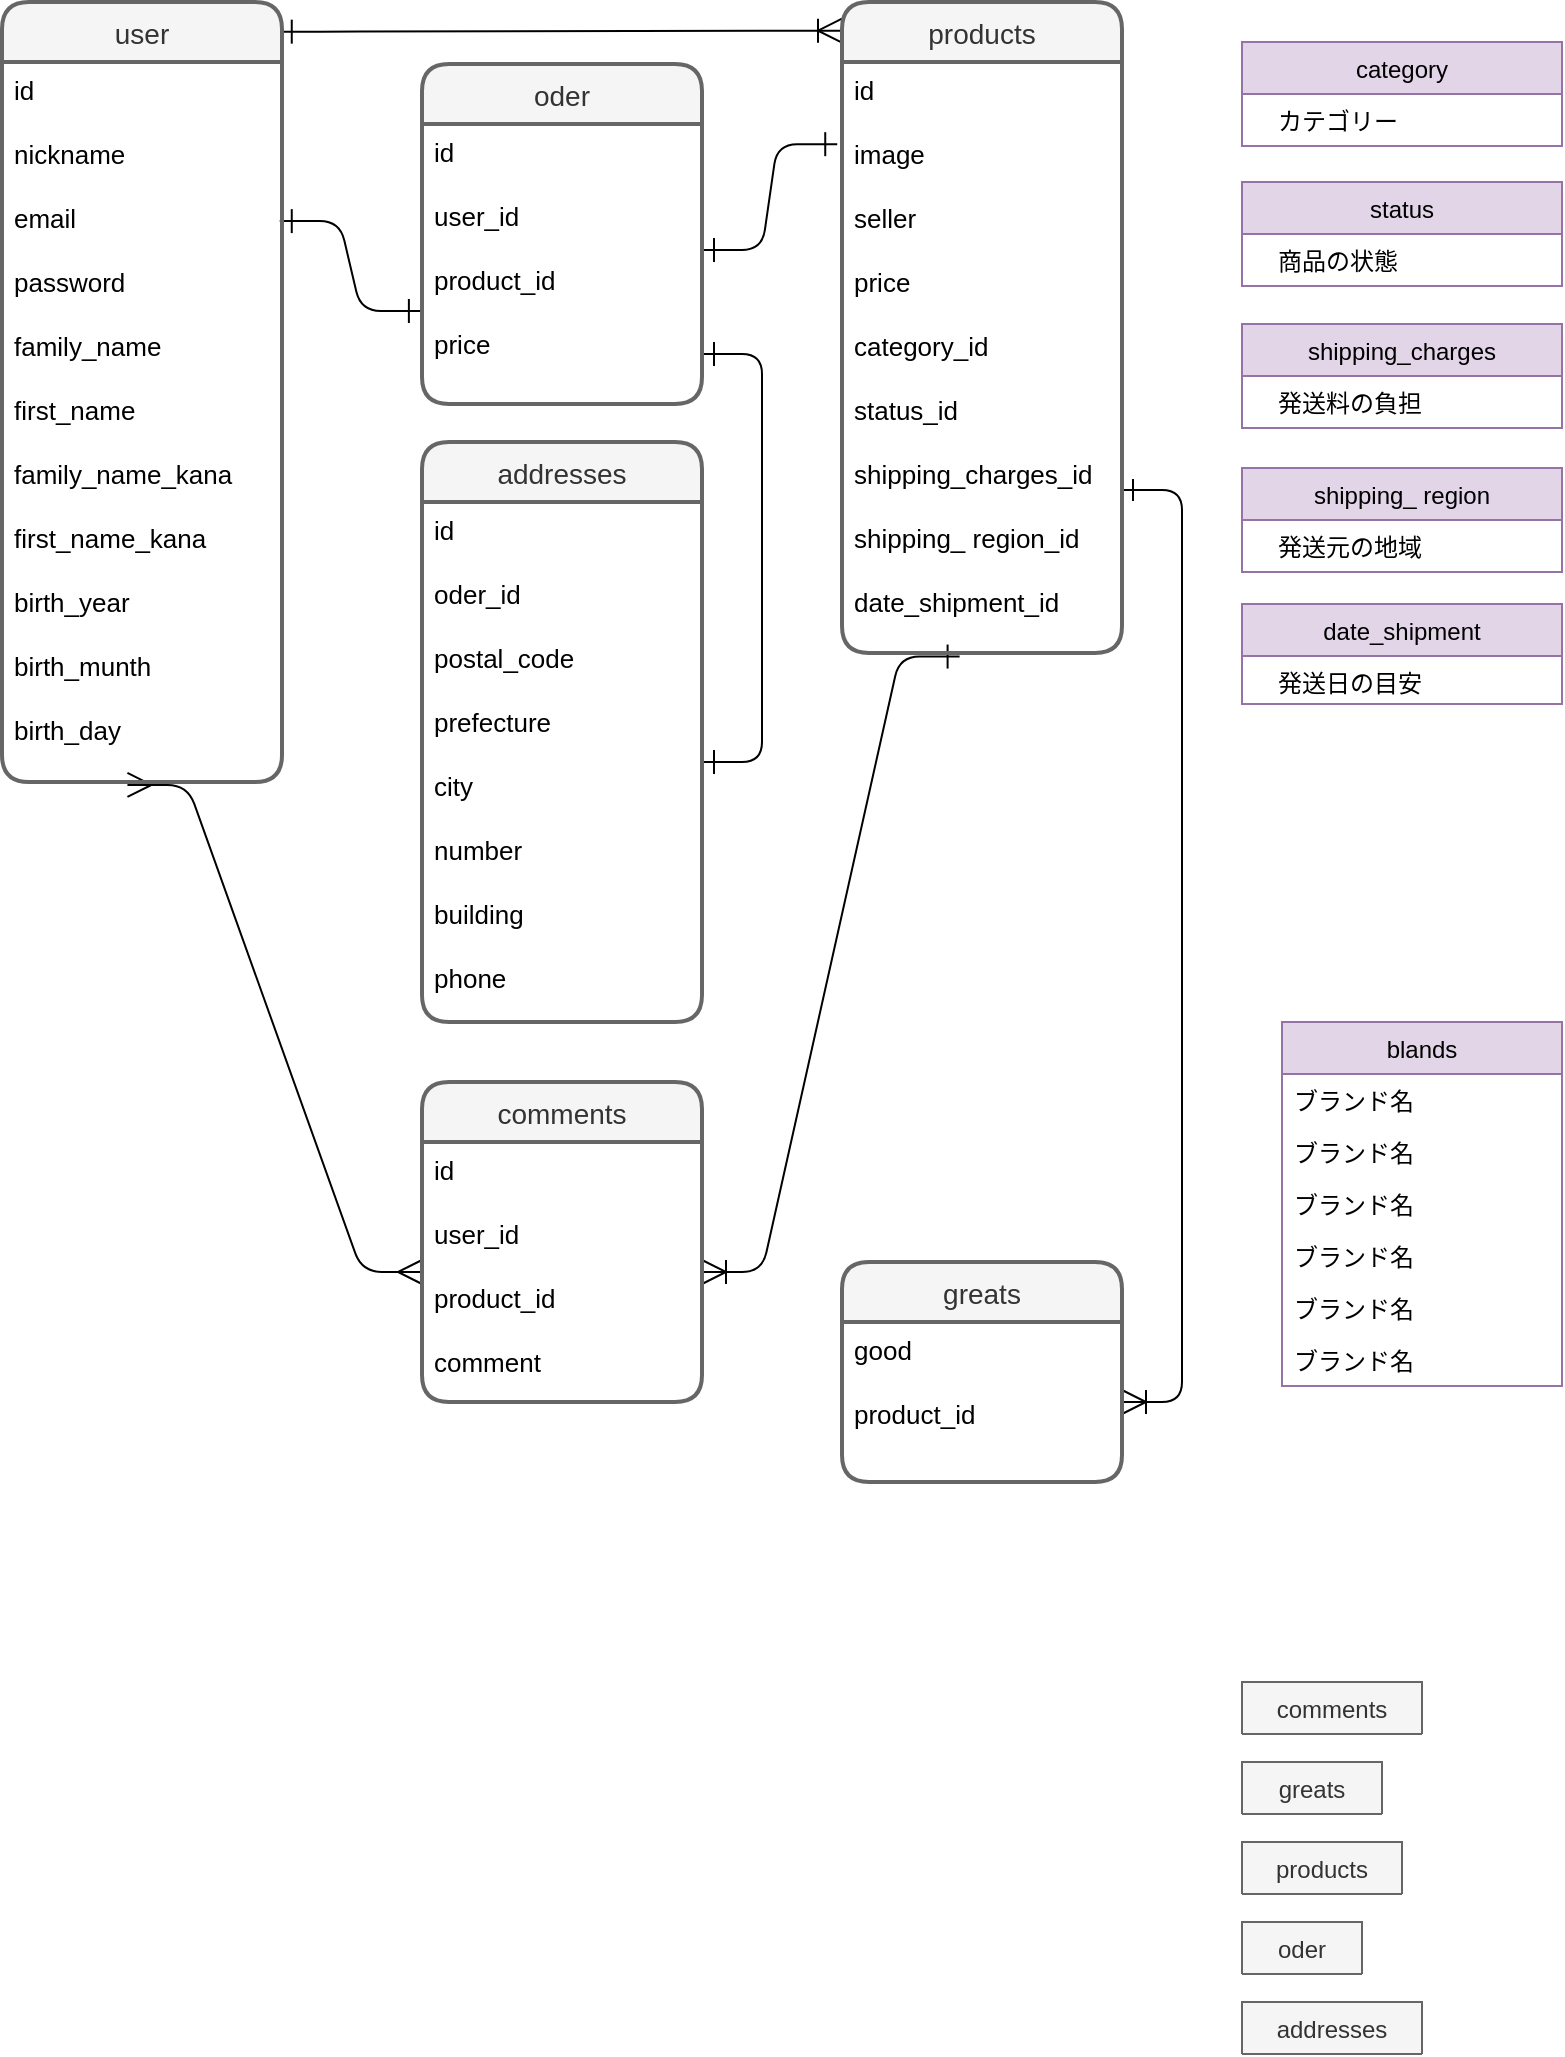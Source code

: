 <mxfile version="13.6.6" type="github">
  <diagram id="48rqmKpTKFCgV5Ji868A" name="Page-1">
    <mxGraphModel dx="1113" dy="722" grid="1" gridSize="10" guides="1" tooltips="1" connect="1" arrows="1" fold="1" page="1" pageScale="1" pageWidth="827" pageHeight="1169" math="0" shadow="0">
      <root>
        <mxCell id="0" />
        <mxCell id="1" parent="0" />
        <mxCell id="Y9J6DQePMJ58XrVkBvrN-83" value="" style="edgeStyle=entityRelationEdgeStyle;fontSize=12;html=1;endArrow=ERone;startArrow=ERone;startFill=0;endFill=0;entryX=-0.004;entryY=0.668;entryDx=0;entryDy=0;exitX=0.992;exitY=0.221;exitDx=0;exitDy=0;exitPerimeter=0;entryPerimeter=0;endSize=10;startSize=10;" edge="1" parent="1" source="Y9J6DQePMJ58XrVkBvrN-155" target="Y9J6DQePMJ58XrVkBvrN-182">
          <mxGeometry width="100" height="100" relative="1" as="geometry">
            <mxPoint x="170" y="136.004" as="sourcePoint" />
            <mxPoint x="230" y="166.996" as="targetPoint" />
          </mxGeometry>
        </mxCell>
        <mxCell id="Y9J6DQePMJ58XrVkBvrN-84" value="" style="edgeStyle=entityRelationEdgeStyle;fontSize=12;html=1;endArrow=ERone;startArrow=ERone;startFill=0;exitX=1;exitY=0.5;exitDx=0;exitDy=0;endFill=0;endSize=10;startSize=10;" edge="1" parent="1" target="Y9J6DQePMJ58XrVkBvrN-198">
          <mxGeometry width="100" height="100" relative="1" as="geometry">
            <mxPoint x="370" y="236" as="sourcePoint" />
            <mxPoint x="370" y="361" as="targetPoint" />
          </mxGeometry>
        </mxCell>
        <mxCell id="Y9J6DQePMJ58XrVkBvrN-95" value="" style="edgeStyle=entityRelationEdgeStyle;fontSize=12;html=1;endArrow=ERone;startArrow=ERone;startFill=0;entryX=-0.017;entryY=0.139;entryDx=0;entryDy=0;endFill=0;endSize=10;startSize=10;entryPerimeter=0;" edge="1" parent="1" target="Y9J6DQePMJ58XrVkBvrN-162">
          <mxGeometry width="100" height="100" relative="1" as="geometry">
            <mxPoint x="370" y="184" as="sourcePoint" />
            <mxPoint x="430" y="145.0" as="targetPoint" />
          </mxGeometry>
        </mxCell>
        <mxCell id="Y9J6DQePMJ58XrVkBvrN-35" value="category" style="swimlane;fontStyle=0;childLayout=stackLayout;horizontal=1;startSize=26;fillColor=#e1d5e7;horizontalStack=0;resizeParent=1;resizeParentMax=0;resizeLast=0;collapsible=1;marginBottom=0;strokeColor=#9673a6;" vertex="1" parent="1">
          <mxGeometry x="640" y="80" width="160" height="52" as="geometry" />
        </mxCell>
        <mxCell id="Y9J6DQePMJ58XrVkBvrN-37" value="　カテゴリー" style="text;strokeColor=none;fillColor=none;align=left;verticalAlign=top;spacingLeft=4;spacingRight=4;overflow=hidden;rotatable=0;points=[[0,0.5],[1,0.5]];portConstraint=eastwest;" vertex="1" parent="Y9J6DQePMJ58XrVkBvrN-35">
          <mxGeometry y="26" width="160" height="26" as="geometry" />
        </mxCell>
        <mxCell id="Y9J6DQePMJ58XrVkBvrN-98" value="" style="edgeStyle=entityRelationEdgeStyle;fontSize=12;html=1;endArrow=ERoneToMany;startArrow=ERone;exitX=0.992;exitY=0.038;exitDx=0;exitDy=0;startFill=0;exitPerimeter=0;entryX=0;entryY=0.044;entryDx=0;entryDy=0;entryPerimeter=0;endSize=10;startSize=10;" edge="1" parent="1" source="Y9J6DQePMJ58XrVkBvrN-154" target="Y9J6DQePMJ58XrVkBvrN-161">
          <mxGeometry width="100" height="100" relative="1" as="geometry">
            <mxPoint x="170" y="94.04" as="sourcePoint" />
            <mxPoint x="427.06" y="94.04" as="targetPoint" />
          </mxGeometry>
        </mxCell>
        <mxCell id="Y9J6DQePMJ58XrVkBvrN-102" value="" style="edgeStyle=entityRelationEdgeStyle;fontSize=12;html=1;endArrow=ERone;startArrow=ERoneToMany;startFill=0;endFill=0;exitX=1;exitY=0.5;exitDx=0;exitDy=0;entryX=0.42;entryY=1.006;entryDx=0;entryDy=0;entryPerimeter=0;endSize=10;startSize=10;" edge="1" parent="1" source="Y9J6DQePMJ58XrVkBvrN-206" target="Y9J6DQePMJ58XrVkBvrN-162">
          <mxGeometry width="100" height="100" relative="1" as="geometry">
            <mxPoint x="370" y="785.0" as="sourcePoint" />
            <mxPoint x="495.94" y="342.002" as="targetPoint" />
          </mxGeometry>
        </mxCell>
        <mxCell id="Y9J6DQePMJ58XrVkBvrN-25" value="blands" style="swimlane;fontStyle=0;childLayout=stackLayout;horizontal=1;startSize=26;fillColor=#e1d5e7;horizontalStack=0;resizeParent=1;resizeParentMax=0;resizeLast=0;collapsible=1;marginBottom=0;strokeColor=#9673a6;" vertex="1" parent="1">
          <mxGeometry x="660" y="570" width="140" height="182" as="geometry" />
        </mxCell>
        <mxCell id="Y9J6DQePMJ58XrVkBvrN-26" value="ブランド名" style="text;strokeColor=none;fillColor=none;align=left;verticalAlign=top;spacingLeft=4;spacingRight=4;overflow=hidden;rotatable=0;points=[[0,0.5],[1,0.5]];portConstraint=eastwest;" vertex="1" parent="Y9J6DQePMJ58XrVkBvrN-25">
          <mxGeometry y="26" width="140" height="26" as="geometry" />
        </mxCell>
        <mxCell id="Y9J6DQePMJ58XrVkBvrN-27" value="ブランド名" style="text;strokeColor=none;fillColor=none;align=left;verticalAlign=top;spacingLeft=4;spacingRight=4;overflow=hidden;rotatable=0;points=[[0,0.5],[1,0.5]];portConstraint=eastwest;" vertex="1" parent="Y9J6DQePMJ58XrVkBvrN-25">
          <mxGeometry y="52" width="140" height="26" as="geometry" />
        </mxCell>
        <mxCell id="Y9J6DQePMJ58XrVkBvrN-28" value="ブランド名" style="text;strokeColor=none;fillColor=none;align=left;verticalAlign=top;spacingLeft=4;spacingRight=4;overflow=hidden;rotatable=0;points=[[0,0.5],[1,0.5]];portConstraint=eastwest;" vertex="1" parent="Y9J6DQePMJ58XrVkBvrN-25">
          <mxGeometry y="78" width="140" height="26" as="geometry" />
        </mxCell>
        <mxCell id="Y9J6DQePMJ58XrVkBvrN-29" value="ブランド名" style="text;strokeColor=none;fillColor=none;align=left;verticalAlign=top;spacingLeft=4;spacingRight=4;overflow=hidden;rotatable=0;points=[[0,0.5],[1,0.5]];portConstraint=eastwest;" vertex="1" parent="Y9J6DQePMJ58XrVkBvrN-25">
          <mxGeometry y="104" width="140" height="26" as="geometry" />
        </mxCell>
        <mxCell id="Y9J6DQePMJ58XrVkBvrN-30" value="ブランド名" style="text;strokeColor=none;fillColor=none;align=left;verticalAlign=top;spacingLeft=4;spacingRight=4;overflow=hidden;rotatable=0;points=[[0,0.5],[1,0.5]];portConstraint=eastwest;" vertex="1" parent="Y9J6DQePMJ58XrVkBvrN-25">
          <mxGeometry y="130" width="140" height="26" as="geometry" />
        </mxCell>
        <mxCell id="Y9J6DQePMJ58XrVkBvrN-31" value="ブランド名" style="text;strokeColor=none;fillColor=none;align=left;verticalAlign=top;spacingLeft=4;spacingRight=4;overflow=hidden;rotatable=0;points=[[0,0.5],[1,0.5]];portConstraint=eastwest;" vertex="1" parent="Y9J6DQePMJ58XrVkBvrN-25">
          <mxGeometry y="156" width="140" height="26" as="geometry" />
        </mxCell>
        <mxCell id="Y9J6DQePMJ58XrVkBvrN-110" value="" style="edgeStyle=entityRelationEdgeStyle;fontSize=12;html=1;endArrow=ERmany;startArrow=ERmany;startFill=0;endFill=0;entryX=0;entryY=0.5;entryDx=0;entryDy=0;exitX=0.448;exitY=1.004;exitDx=0;exitDy=0;exitPerimeter=0;endSize=10;startSize=10;" edge="1" parent="1" source="Y9J6DQePMJ58XrVkBvrN-155" target="Y9J6DQePMJ58XrVkBvrN-206">
          <mxGeometry width="100" height="100" relative="1" as="geometry">
            <mxPoint x="100" y="590" as="sourcePoint" />
            <mxPoint x="230" y="785.0" as="targetPoint" />
          </mxGeometry>
        </mxCell>
        <mxCell id="Y9J6DQePMJ58XrVkBvrN-117" value="" style="edgeStyle=entityRelationEdgeStyle;fontSize=12;html=1;endArrow=ERoneToMany;startArrow=ERone;startFill=0;endFill=0;exitX=1;exitY=0.724;exitDx=0;exitDy=0;exitPerimeter=0;endSize=10;startSize=9;" edge="1" parent="1" source="Y9J6DQePMJ58XrVkBvrN-162" target="Y9J6DQePMJ58XrVkBvrN-212">
          <mxGeometry width="100" height="100" relative="1" as="geometry">
            <mxPoint x="571.96" y="313.012" as="sourcePoint" />
            <mxPoint x="580" y="950" as="targetPoint" />
          </mxGeometry>
        </mxCell>
        <mxCell id="Y9J6DQePMJ58XrVkBvrN-120" value="status" style="swimlane;fontStyle=0;childLayout=stackLayout;horizontal=1;startSize=26;fillColor=#e1d5e7;horizontalStack=0;resizeParent=1;resizeParentMax=0;resizeLast=0;collapsible=1;marginBottom=0;strokeColor=#9673a6;" vertex="1" parent="1">
          <mxGeometry x="640" y="150" width="160" height="52" as="geometry" />
        </mxCell>
        <mxCell id="Y9J6DQePMJ58XrVkBvrN-121" value="　商品の状態" style="text;strokeColor=none;fillColor=none;align=left;verticalAlign=top;spacingLeft=4;spacingRight=4;overflow=hidden;rotatable=0;points=[[0,0.5],[1,0.5]];portConstraint=eastwest;" vertex="1" parent="Y9J6DQePMJ58XrVkBvrN-120">
          <mxGeometry y="26" width="160" height="26" as="geometry" />
        </mxCell>
        <mxCell id="Y9J6DQePMJ58XrVkBvrN-126" value="shipping_charges" style="swimlane;fontStyle=0;childLayout=stackLayout;horizontal=1;startSize=26;fillColor=#e1d5e7;horizontalStack=0;resizeParent=1;resizeParentMax=0;resizeLast=0;collapsible=1;marginBottom=0;strokeColor=#9673a6;" vertex="1" parent="1">
          <mxGeometry x="640" y="221" width="160" height="52" as="geometry" />
        </mxCell>
        <mxCell id="Y9J6DQePMJ58XrVkBvrN-127" value="　発送料の負担" style="text;strokeColor=none;fillColor=none;align=left;verticalAlign=top;spacingLeft=4;spacingRight=4;overflow=hidden;rotatable=0;points=[[0,0.5],[1,0.5]];portConstraint=eastwest;" vertex="1" parent="Y9J6DQePMJ58XrVkBvrN-126">
          <mxGeometry y="26" width="160" height="26" as="geometry" />
        </mxCell>
        <mxCell id="Y9J6DQePMJ58XrVkBvrN-128" value="shipping_ region" style="swimlane;fontStyle=0;childLayout=stackLayout;horizontal=1;startSize=26;fillColor=#e1d5e7;horizontalStack=0;resizeParent=1;resizeParentMax=0;resizeLast=0;collapsible=1;marginBottom=0;strokeColor=#9673a6;" vertex="1" parent="1">
          <mxGeometry x="640" y="293" width="160" height="52" as="geometry" />
        </mxCell>
        <mxCell id="Y9J6DQePMJ58XrVkBvrN-129" value="　発送元の地域" style="text;strokeColor=none;fillColor=none;align=left;verticalAlign=top;spacingLeft=4;spacingRight=4;overflow=hidden;rotatable=0;points=[[0,0.5],[1,0.5]];portConstraint=eastwest;" vertex="1" parent="Y9J6DQePMJ58XrVkBvrN-128">
          <mxGeometry y="26" width="160" height="26" as="geometry" />
        </mxCell>
        <mxCell id="Y9J6DQePMJ58XrVkBvrN-130" value="date_shipment" style="swimlane;fontStyle=0;childLayout=stackLayout;horizontal=1;startSize=26;fillColor=#e1d5e7;horizontalStack=0;resizeParent=1;resizeParentMax=0;resizeLast=0;collapsible=1;marginBottom=0;strokeColor=#9673a6;" vertex="1" parent="1">
          <mxGeometry x="640" y="361" width="160" height="50" as="geometry" />
        </mxCell>
        <mxCell id="Y9J6DQePMJ58XrVkBvrN-131" value="　発送日の目安" style="text;strokeColor=none;fillColor=none;align=left;verticalAlign=top;spacingLeft=4;spacingRight=4;overflow=hidden;rotatable=0;points=[[0,0.5],[1,0.5]];portConstraint=eastwest;" vertex="1" parent="Y9J6DQePMJ58XrVkBvrN-130">
          <mxGeometry y="26" width="160" height="24" as="geometry" />
        </mxCell>
        <mxCell id="Y9J6DQePMJ58XrVkBvrN-154" value="user" style="swimlane;childLayout=stackLayout;horizontal=1;startSize=30;horizontalStack=0;rounded=1;fontSize=14;fontStyle=0;strokeWidth=2;resizeParent=0;resizeLast=1;shadow=0;dashed=0;align=center;fillColor=#f5f5f5;strokeColor=#666666;fontColor=#333333;" vertex="1" parent="1">
          <mxGeometry x="20" y="60" width="140" height="390" as="geometry" />
        </mxCell>
        <mxCell id="Y9J6DQePMJ58XrVkBvrN-155" value="id&#xa;&#xa;nickname&#xa;&#xa;email&#xa;&#xa;password&#xa;&#xa;family_name&#xa;&#xa;first_name&#xa;&#xa;family_name_kana&#xa;&#xa;first_name_kana&#xa;&#xa;birth_year&#xa;&#xa;birth_munth &#xa;&#xa;birth_day&#xa;&#xa;" style="align=left;strokeColor=none;fillColor=none;spacingLeft=4;fontSize=13;verticalAlign=top;resizable=0;rotatable=0;part=1;" vertex="1" parent="Y9J6DQePMJ58XrVkBvrN-154">
          <mxGeometry y="30" width="140" height="360" as="geometry" />
        </mxCell>
        <mxCell id="Y9J6DQePMJ58XrVkBvrN-157" style="edgeStyle=orthogonalEdgeStyle;rounded=0;orthogonalLoop=1;jettySize=auto;html=1;exitX=0.5;exitY=1;exitDx=0;exitDy=0;startArrow=ERmany;startFill=0;endArrow=ERoneToMany;endFill=0;fontSize=13;" edge="1" parent="Y9J6DQePMJ58XrVkBvrN-154" source="Y9J6DQePMJ58XrVkBvrN-155" target="Y9J6DQePMJ58XrVkBvrN-155">
          <mxGeometry relative="1" as="geometry" />
        </mxCell>
        <mxCell id="Y9J6DQePMJ58XrVkBvrN-161" value="products" style="swimlane;childLayout=stackLayout;horizontal=1;startSize=30;horizontalStack=0;rounded=1;fontSize=14;fontStyle=0;strokeWidth=2;resizeParent=0;resizeLast=1;shadow=0;dashed=0;align=center;fillColor=#f5f5f5;strokeColor=#666666;fontColor=#333333;" vertex="1" parent="1">
          <mxGeometry x="440" y="60" width="140" height="325.5" as="geometry" />
        </mxCell>
        <mxCell id="Y9J6DQePMJ58XrVkBvrN-163" style="edgeStyle=orthogonalEdgeStyle;rounded=0;orthogonalLoop=1;jettySize=auto;html=1;exitX=0.5;exitY=1;exitDx=0;exitDy=0;startArrow=ERmany;startFill=0;endArrow=ERoneToMany;endFill=0;fontSize=13;" edge="1" parent="Y9J6DQePMJ58XrVkBvrN-161" source="Y9J6DQePMJ58XrVkBvrN-162" target="Y9J6DQePMJ58XrVkBvrN-162">
          <mxGeometry relative="1" as="geometry" />
        </mxCell>
        <mxCell id="Y9J6DQePMJ58XrVkBvrN-162" value="id&#xa;&#xa;image&#xa;&#xa;seller&#xa;&#xa;price&#xa;&#xa;category_id&#xa;&#xa;status_id&#xa;&#xa;shipping_charges_id&#xa;&#xa;shipping_ region_id&#xa;&#xa;date_shipment_id&#xa;" style="align=left;strokeColor=none;fillColor=none;spacingLeft=4;fontSize=13;verticalAlign=top;resizable=0;rotatable=0;part=1;" vertex="1" parent="Y9J6DQePMJ58XrVkBvrN-161">
          <mxGeometry y="30" width="140" height="295.5" as="geometry" />
        </mxCell>
        <mxCell id="Y9J6DQePMJ58XrVkBvrN-181" value="oder" style="swimlane;childLayout=stackLayout;horizontal=1;startSize=30;horizontalStack=0;rounded=1;fontSize=14;fontStyle=0;strokeWidth=2;resizeParent=0;resizeLast=1;shadow=0;dashed=0;align=center;fillColor=#f5f5f5;strokeColor=#666666;fontColor=#333333;" vertex="1" parent="1">
          <mxGeometry x="230" y="91" width="140" height="170" as="geometry" />
        </mxCell>
        <mxCell id="Y9J6DQePMJ58XrVkBvrN-182" value="id&#xa;&#xa;user_id&#xa;&#xa;product_id&#xa;&#xa;price&#xa;&#xa;" style="align=left;strokeColor=none;fillColor=none;spacingLeft=4;fontSize=13;verticalAlign=top;resizable=0;rotatable=0;part=1;" vertex="1" parent="Y9J6DQePMJ58XrVkBvrN-181">
          <mxGeometry y="30" width="140" height="140" as="geometry" />
        </mxCell>
        <mxCell id="Y9J6DQePMJ58XrVkBvrN-183" style="edgeStyle=orthogonalEdgeStyle;rounded=0;orthogonalLoop=1;jettySize=auto;html=1;exitX=0.5;exitY=1;exitDx=0;exitDy=0;startArrow=ERmany;startFill=0;endArrow=ERoneToMany;endFill=0;fontSize=13;" edge="1" parent="Y9J6DQePMJ58XrVkBvrN-181" source="Y9J6DQePMJ58XrVkBvrN-182" target="Y9J6DQePMJ58XrVkBvrN-182">
          <mxGeometry relative="1" as="geometry" />
        </mxCell>
        <mxCell id="Y9J6DQePMJ58XrVkBvrN-197" value="addresses" style="swimlane;childLayout=stackLayout;horizontal=1;startSize=30;horizontalStack=0;rounded=1;fontSize=14;fontStyle=0;strokeWidth=2;resizeParent=0;resizeLast=1;shadow=0;dashed=0;align=center;fillColor=#f5f5f5;strokeColor=#666666;fontColor=#333333;" vertex="1" parent="1">
          <mxGeometry x="230" y="280" width="140" height="290" as="geometry" />
        </mxCell>
        <mxCell id="Y9J6DQePMJ58XrVkBvrN-198" value="id&#xa;&#xa;oder_id&#xa;&#xa;postal_code&#xa;&#xa;prefecture&#xa;&#xa;city&#xa;&#xa;number&#xa;&#xa;building&#xa;&#xa;phone&#xa;&#xa;" style="align=left;strokeColor=none;fillColor=none;spacingLeft=4;fontSize=13;verticalAlign=top;resizable=0;rotatable=0;part=1;" vertex="1" parent="Y9J6DQePMJ58XrVkBvrN-197">
          <mxGeometry y="30" width="140" height="260" as="geometry" />
        </mxCell>
        <mxCell id="Y9J6DQePMJ58XrVkBvrN-199" style="edgeStyle=orthogonalEdgeStyle;rounded=0;orthogonalLoop=1;jettySize=auto;html=1;exitX=0.5;exitY=1;exitDx=0;exitDy=0;startArrow=ERmany;startFill=0;endArrow=ERoneToMany;endFill=0;fontSize=13;" edge="1" parent="Y9J6DQePMJ58XrVkBvrN-197" source="Y9J6DQePMJ58XrVkBvrN-198" target="Y9J6DQePMJ58XrVkBvrN-198">
          <mxGeometry relative="1" as="geometry" />
        </mxCell>
        <mxCell id="Y9J6DQePMJ58XrVkBvrN-205" value="comments" style="swimlane;childLayout=stackLayout;horizontal=1;startSize=30;horizontalStack=0;rounded=1;fontSize=14;fontStyle=0;strokeWidth=2;resizeParent=0;resizeLast=1;shadow=0;dashed=0;align=center;fillColor=#f5f5f5;strokeColor=#666666;fontColor=#333333;" vertex="1" parent="1">
          <mxGeometry x="230" y="600" width="140" height="160" as="geometry" />
        </mxCell>
        <mxCell id="Y9J6DQePMJ58XrVkBvrN-206" value="id&#xa;&#xa;user_id&#xa;&#xa;product_id&#xa;&#xa;comment&#xa;" style="align=left;strokeColor=none;fillColor=none;spacingLeft=4;fontSize=13;verticalAlign=top;resizable=0;rotatable=0;part=1;" vertex="1" parent="Y9J6DQePMJ58XrVkBvrN-205">
          <mxGeometry y="30" width="140" height="130" as="geometry" />
        </mxCell>
        <mxCell id="Y9J6DQePMJ58XrVkBvrN-207" style="edgeStyle=orthogonalEdgeStyle;rounded=0;orthogonalLoop=1;jettySize=auto;html=1;exitX=0.5;exitY=1;exitDx=0;exitDy=0;startArrow=ERmany;startFill=0;endArrow=ERoneToMany;endFill=0;fontSize=13;" edge="1" parent="Y9J6DQePMJ58XrVkBvrN-205" source="Y9J6DQePMJ58XrVkBvrN-206" target="Y9J6DQePMJ58XrVkBvrN-206">
          <mxGeometry relative="1" as="geometry" />
        </mxCell>
        <mxCell id="Y9J6DQePMJ58XrVkBvrN-211" value="greats" style="swimlane;childLayout=stackLayout;horizontal=1;startSize=30;horizontalStack=0;rounded=1;fontSize=14;fontStyle=0;strokeWidth=2;resizeParent=0;resizeLast=1;shadow=0;dashed=0;align=center;fillColor=#f5f5f5;strokeColor=#666666;fontColor=#333333;" vertex="1" parent="1">
          <mxGeometry x="440" y="690" width="140" height="110" as="geometry" />
        </mxCell>
        <mxCell id="Y9J6DQePMJ58XrVkBvrN-212" value="good&#xa;&#xa;product_id" style="align=left;strokeColor=none;fillColor=none;spacingLeft=4;fontSize=13;verticalAlign=top;resizable=0;rotatable=0;part=1;" vertex="1" parent="Y9J6DQePMJ58XrVkBvrN-211">
          <mxGeometry y="30" width="140" height="80" as="geometry" />
        </mxCell>
        <mxCell id="Y9J6DQePMJ58XrVkBvrN-213" style="edgeStyle=orthogonalEdgeStyle;rounded=0;orthogonalLoop=1;jettySize=auto;html=1;exitX=0.5;exitY=1;exitDx=0;exitDy=0;startArrow=ERmany;startFill=0;endArrow=ERoneToMany;endFill=0;fontSize=13;" edge="1" parent="Y9J6DQePMJ58XrVkBvrN-211" source="Y9J6DQePMJ58XrVkBvrN-212" target="Y9J6DQePMJ58XrVkBvrN-212">
          <mxGeometry relative="1" as="geometry" />
        </mxCell>
        <mxCell id="Y9J6DQePMJ58XrVkBvrN-208" value="greats" style="swimlane;fontStyle=0;childLayout=stackLayout;horizontal=1;startSize=26;fillColor=#f5f5f5;horizontalStack=0;resizeParent=1;resizeParentMax=0;resizeLast=0;collapsible=1;marginBottom=0;strokeColor=#666666;fontColor=#333333;" vertex="1" collapsed="1" parent="1">
          <mxGeometry x="640" y="940" width="70" height="26" as="geometry">
            <mxRectangle x="-360" y="910" width="140" height="78" as="alternateBounds" />
          </mxGeometry>
        </mxCell>
        <mxCell id="Y9J6DQePMJ58XrVkBvrN-209" value="good" style="text;strokeColor=none;fillColor=none;align=left;verticalAlign=top;spacingLeft=4;spacingRight=4;overflow=hidden;rotatable=0;points=[[0,0.5],[1,0.5]];portConstraint=eastwest;" vertex="1" parent="Y9J6DQePMJ58XrVkBvrN-208">
          <mxGeometry y="26" width="70" height="26" as="geometry" />
        </mxCell>
        <mxCell id="Y9J6DQePMJ58XrVkBvrN-210" value="product_id" style="text;strokeColor=none;fillColor=none;align=left;verticalAlign=top;spacingLeft=4;spacingRight=4;overflow=hidden;rotatable=0;points=[[0,0.5],[1,0.5]];portConstraint=eastwest;" vertex="1" parent="Y9J6DQePMJ58XrVkBvrN-208">
          <mxGeometry y="52" width="70" height="26" as="geometry" />
        </mxCell>
        <mxCell id="Y9J6DQePMJ58XrVkBvrN-200" value="comments" style="swimlane;fontStyle=0;childLayout=stackLayout;horizontal=1;startSize=26;fillColor=#f5f5f5;horizontalStack=0;resizeParent=1;resizeParentMax=0;resizeLast=0;collapsible=1;marginBottom=0;strokeColor=#666666;fontColor=#333333;" vertex="1" collapsed="1" parent="1">
          <mxGeometry x="640" y="900" width="90" height="26" as="geometry">
            <mxRectangle x="-360" y="750" width="140" height="130" as="alternateBounds" />
          </mxGeometry>
        </mxCell>
        <mxCell id="Y9J6DQePMJ58XrVkBvrN-201" value="id" style="text;strokeColor=none;fillColor=none;align=left;verticalAlign=top;spacingLeft=4;spacingRight=4;overflow=hidden;rotatable=0;points=[[0,0.5],[1,0.5]];portConstraint=eastwest;" vertex="1" parent="Y9J6DQePMJ58XrVkBvrN-200">
          <mxGeometry y="26" width="90" height="26" as="geometry" />
        </mxCell>
        <mxCell id="Y9J6DQePMJ58XrVkBvrN-202" value="user_id" style="text;strokeColor=none;fillColor=none;align=left;verticalAlign=top;spacingLeft=4;spacingRight=4;overflow=hidden;rotatable=0;points=[[0,0.5],[1,0.5]];portConstraint=eastwest;" vertex="1" parent="Y9J6DQePMJ58XrVkBvrN-200">
          <mxGeometry y="52" width="90" height="26" as="geometry" />
        </mxCell>
        <mxCell id="Y9J6DQePMJ58XrVkBvrN-203" value="product_id" style="text;strokeColor=none;fillColor=none;align=left;verticalAlign=top;spacingLeft=4;spacingRight=4;overflow=hidden;rotatable=0;points=[[0,0.5],[1,0.5]];portConstraint=eastwest;" vertex="1" parent="Y9J6DQePMJ58XrVkBvrN-200">
          <mxGeometry y="78" width="90" height="26" as="geometry" />
        </mxCell>
        <mxCell id="Y9J6DQePMJ58XrVkBvrN-204" value="comment" style="text;strokeColor=none;fillColor=none;align=left;verticalAlign=top;spacingLeft=4;spacingRight=4;overflow=hidden;rotatable=0;points=[[0,0.5],[1,0.5]];portConstraint=eastwest;" vertex="1" parent="Y9J6DQePMJ58XrVkBvrN-200">
          <mxGeometry y="104" width="90" height="26" as="geometry" />
        </mxCell>
        <mxCell id="Y9J6DQePMJ58XrVkBvrN-166" value="products" style="swimlane;fontStyle=0;childLayout=stackLayout;horizontal=1;startSize=26;fillColor=#f5f5f5;horizontalStack=0;resizeParent=1;resizeParentMax=0;resizeLast=0;collapsible=1;marginBottom=0;strokeColor=#666666;fontColor=#333333;" vertex="1" collapsed="1" parent="1">
          <mxGeometry x="640" y="980" width="80" height="26" as="geometry">
            <mxRectangle x="-360" y="470" width="140" height="260" as="alternateBounds" />
          </mxGeometry>
        </mxCell>
        <mxCell id="Y9J6DQePMJ58XrVkBvrN-167" value="id" style="text;strokeColor=none;fillColor=none;align=left;verticalAlign=top;spacingLeft=4;spacingRight=4;overflow=hidden;rotatable=0;points=[[0,0.5],[1,0.5]];portConstraint=eastwest;" vertex="1" parent="Y9J6DQePMJ58XrVkBvrN-166">
          <mxGeometry y="26" width="80" height="26" as="geometry" />
        </mxCell>
        <mxCell id="Y9J6DQePMJ58XrVkBvrN-168" value="image" style="text;strokeColor=none;fillColor=none;align=left;verticalAlign=top;spacingLeft=4;spacingRight=4;overflow=hidden;rotatable=0;points=[[0,0.5],[1,0.5]];portConstraint=eastwest;" vertex="1" parent="Y9J6DQePMJ58XrVkBvrN-166">
          <mxGeometry y="52" width="80" height="26" as="geometry" />
        </mxCell>
        <mxCell id="Y9J6DQePMJ58XrVkBvrN-169" value="seller" style="text;strokeColor=none;fillColor=none;align=left;verticalAlign=top;spacingLeft=4;spacingRight=4;overflow=hidden;rotatable=0;points=[[0,0.5],[1,0.5]];portConstraint=eastwest;" vertex="1" parent="Y9J6DQePMJ58XrVkBvrN-166">
          <mxGeometry y="78" width="80" height="26" as="geometry" />
        </mxCell>
        <mxCell id="Y9J6DQePMJ58XrVkBvrN-170" value="plice&#xa;" style="text;strokeColor=none;fillColor=none;align=left;verticalAlign=top;spacingLeft=4;spacingRight=4;overflow=hidden;rotatable=0;points=[[0,0.5],[1,0.5]];portConstraint=eastwest;" vertex="1" parent="Y9J6DQePMJ58XrVkBvrN-166">
          <mxGeometry y="104" width="80" height="26" as="geometry" />
        </mxCell>
        <mxCell id="Y9J6DQePMJ58XrVkBvrN-171" value="category_id" style="text;strokeColor=none;fillColor=none;align=left;verticalAlign=top;spacingLeft=4;spacingRight=4;overflow=hidden;rotatable=0;points=[[0,0.5],[1,0.5]];portConstraint=eastwest;" vertex="1" parent="Y9J6DQePMJ58XrVkBvrN-166">
          <mxGeometry y="130" width="80" height="26" as="geometry" />
        </mxCell>
        <mxCell id="Y9J6DQePMJ58XrVkBvrN-172" value="status_id" style="text;strokeColor=none;fillColor=none;align=left;verticalAlign=top;spacingLeft=4;spacingRight=4;overflow=hidden;rotatable=0;points=[[0,0.5],[1,0.5]];portConstraint=eastwest;" vertex="1" parent="Y9J6DQePMJ58XrVkBvrN-166">
          <mxGeometry y="156" width="80" height="26" as="geometry" />
        </mxCell>
        <mxCell id="Y9J6DQePMJ58XrVkBvrN-173" value="shipping_charges_id" style="text;strokeColor=none;fillColor=none;align=left;verticalAlign=top;spacingLeft=4;spacingRight=4;overflow=hidden;rotatable=0;points=[[0,0.5],[1,0.5]];portConstraint=eastwest;" vertex="1" parent="Y9J6DQePMJ58XrVkBvrN-166">
          <mxGeometry y="182" width="80" height="26" as="geometry" />
        </mxCell>
        <mxCell id="Y9J6DQePMJ58XrVkBvrN-174" value="shipping_ region_id" style="text;strokeColor=none;fillColor=none;align=left;verticalAlign=top;spacingLeft=4;spacingRight=4;overflow=hidden;rotatable=0;points=[[0,0.5],[1,0.5]];portConstraint=eastwest;" vertex="1" parent="Y9J6DQePMJ58XrVkBvrN-166">
          <mxGeometry y="208" width="80" height="26" as="geometry" />
        </mxCell>
        <mxCell id="Y9J6DQePMJ58XrVkBvrN-175" value="date_shipment_id" style="text;strokeColor=none;fillColor=none;align=left;verticalAlign=top;spacingLeft=4;spacingRight=4;overflow=hidden;rotatable=0;points=[[0,0.5],[1,0.5]];portConstraint=eastwest;" vertex="1" parent="Y9J6DQePMJ58XrVkBvrN-166">
          <mxGeometry y="234" width="80" height="26" as="geometry" />
        </mxCell>
        <mxCell id="Y9J6DQePMJ58XrVkBvrN-176" value="oder" style="swimlane;fontStyle=0;childLayout=stackLayout;horizontal=1;startSize=26;fillColor=#f5f5f5;horizontalStack=0;resizeParent=1;resizeParentMax=0;resizeLast=0;collapsible=1;marginBottom=0;strokeColor=#666666;fontColor=#333333;" vertex="1" collapsed="1" parent="1">
          <mxGeometry x="640" y="1020" width="60" height="26" as="geometry">
            <mxRectangle x="-350" y="315" width="140" height="130" as="alternateBounds" />
          </mxGeometry>
        </mxCell>
        <mxCell id="Y9J6DQePMJ58XrVkBvrN-177" value="id" style="text;strokeColor=none;fillColor=none;align=left;verticalAlign=top;spacingLeft=4;spacingRight=4;overflow=hidden;rotatable=0;points=[[0,0.5],[1,0.5]];portConstraint=eastwest;" vertex="1" parent="Y9J6DQePMJ58XrVkBvrN-176">
          <mxGeometry y="26" width="60" height="26" as="geometry" />
        </mxCell>
        <mxCell id="Y9J6DQePMJ58XrVkBvrN-178" value="user_id" style="text;strokeColor=none;fillColor=none;align=left;verticalAlign=top;spacingLeft=4;spacingRight=4;overflow=hidden;rotatable=0;points=[[0,0.5],[1,0.5]];portConstraint=eastwest;" vertex="1" parent="Y9J6DQePMJ58XrVkBvrN-176">
          <mxGeometry y="52" width="60" height="26" as="geometry" />
        </mxCell>
        <mxCell id="Y9J6DQePMJ58XrVkBvrN-179" value="product_id" style="text;strokeColor=none;fillColor=none;align=left;verticalAlign=top;spacingLeft=4;spacingRight=4;overflow=hidden;rotatable=0;points=[[0,0.5],[1,0.5]];portConstraint=eastwest;" vertex="1" parent="Y9J6DQePMJ58XrVkBvrN-176">
          <mxGeometry y="78" width="60" height="26" as="geometry" />
        </mxCell>
        <mxCell id="Y9J6DQePMJ58XrVkBvrN-180" value="price&#xa;" style="text;strokeColor=none;fillColor=none;align=left;verticalAlign=top;spacingLeft=4;spacingRight=4;overflow=hidden;rotatable=0;points=[[0,0.5],[1,0.5]];portConstraint=eastwest;" vertex="1" parent="Y9J6DQePMJ58XrVkBvrN-176">
          <mxGeometry y="104" width="60" height="26" as="geometry" />
        </mxCell>
        <mxCell id="Y9J6DQePMJ58XrVkBvrN-186" value="addresses" style="swimlane;fontStyle=0;childLayout=stackLayout;horizontal=1;startSize=26;fillColor=#f5f5f5;horizontalStack=0;resizeParent=1;resizeParentMax=0;resizeLast=0;collapsible=1;marginBottom=0;strokeColor=#666666;fontColor=#333333;" vertex="1" collapsed="1" parent="1">
          <mxGeometry x="640" y="1060" width="90" height="26" as="geometry">
            <mxRectangle x="-350" y="91" width="140" height="208" as="alternateBounds" />
          </mxGeometry>
        </mxCell>
        <mxCell id="Y9J6DQePMJ58XrVkBvrN-187" value="oder_id" style="text;strokeColor=none;fillColor=none;align=left;verticalAlign=top;spacingLeft=4;spacingRight=4;overflow=hidden;rotatable=0;points=[[0,0.5],[1,0.5]];portConstraint=eastwest;" vertex="1" parent="Y9J6DQePMJ58XrVkBvrN-186">
          <mxGeometry y="26" width="90" height="26" as="geometry" />
        </mxCell>
        <mxCell id="Y9J6DQePMJ58XrVkBvrN-188" value="postal_code" style="text;strokeColor=none;fillColor=none;align=left;verticalAlign=top;spacingLeft=4;spacingRight=4;overflow=hidden;rotatable=0;points=[[0,0.5],[1,0.5]];portConstraint=eastwest;" vertex="1" parent="Y9J6DQePMJ58XrVkBvrN-186">
          <mxGeometry y="52" width="90" height="26" as="geometry" />
        </mxCell>
        <mxCell id="Y9J6DQePMJ58XrVkBvrN-189" value="prefecture" style="text;strokeColor=none;fillColor=none;align=left;verticalAlign=top;spacingLeft=4;spacingRight=4;overflow=hidden;rotatable=0;points=[[0,0.5],[1,0.5]];portConstraint=eastwest;" vertex="1" parent="Y9J6DQePMJ58XrVkBvrN-186">
          <mxGeometry y="78" width="90" height="26" as="geometry" />
        </mxCell>
        <mxCell id="Y9J6DQePMJ58XrVkBvrN-190" value="city" style="text;strokeColor=none;fillColor=none;align=left;verticalAlign=top;spacingLeft=4;spacingRight=4;overflow=hidden;rotatable=0;points=[[0,0.5],[1,0.5]];portConstraint=eastwest;" vertex="1" parent="Y9J6DQePMJ58XrVkBvrN-186">
          <mxGeometry y="104" width="90" height="26" as="geometry" />
        </mxCell>
        <mxCell id="Y9J6DQePMJ58XrVkBvrN-191" value="number" style="text;strokeColor=none;fillColor=none;align=left;verticalAlign=top;spacingLeft=4;spacingRight=4;overflow=hidden;rotatable=0;points=[[0,0.5],[1,0.5]];portConstraint=eastwest;" vertex="1" parent="Y9J6DQePMJ58XrVkBvrN-186">
          <mxGeometry y="130" width="90" height="26" as="geometry" />
        </mxCell>
        <mxCell id="Y9J6DQePMJ58XrVkBvrN-192" value="building" style="text;strokeColor=none;fillColor=none;align=left;verticalAlign=top;spacingLeft=4;spacingRight=4;overflow=hidden;rotatable=0;points=[[0,0.5],[1,0.5]];portConstraint=eastwest;" vertex="1" parent="Y9J6DQePMJ58XrVkBvrN-186">
          <mxGeometry y="156" width="90" height="26" as="geometry" />
        </mxCell>
        <mxCell id="Y9J6DQePMJ58XrVkBvrN-193" value="phone" style="text;strokeColor=none;fillColor=none;align=left;verticalAlign=top;spacingLeft=4;spacingRight=4;overflow=hidden;rotatable=0;points=[[0,0.5],[1,0.5]];portConstraint=eastwest;" vertex="1" parent="Y9J6DQePMJ58XrVkBvrN-186">
          <mxGeometry y="182" width="90" height="26" as="geometry" />
        </mxCell>
      </root>
    </mxGraphModel>
  </diagram>
</mxfile>
